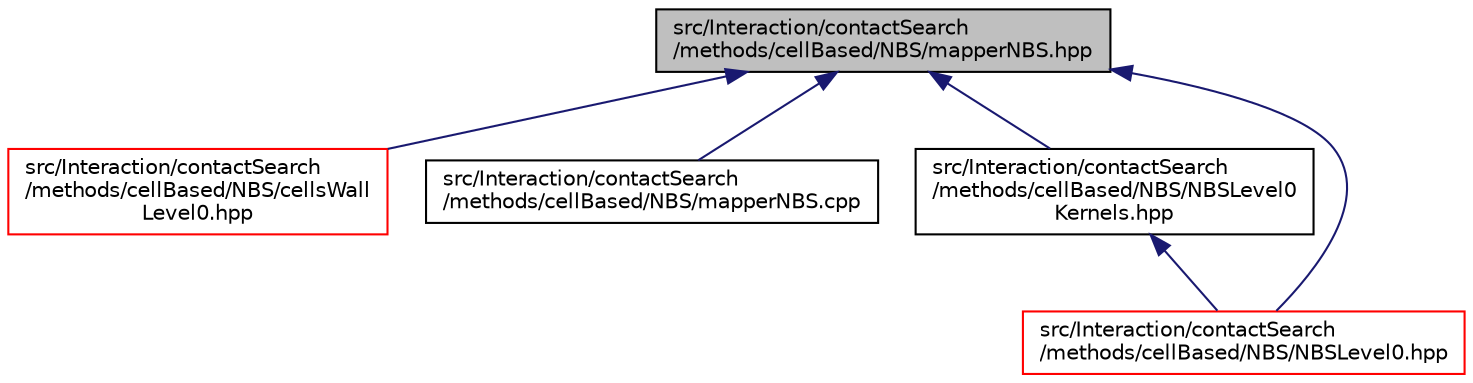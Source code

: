 digraph "src/Interaction/contactSearch/methods/cellBased/NBS/mapperNBS.hpp"
{
 // LATEX_PDF_SIZE
  edge [fontname="Helvetica",fontsize="10",labelfontname="Helvetica",labelfontsize="10"];
  node [fontname="Helvetica",fontsize="10",shape=record];
  Node1 [label="src/Interaction/contactSearch\l/methods/cellBased/NBS/mapperNBS.hpp",height=0.2,width=0.4,color="black", fillcolor="grey75", style="filled", fontcolor="black",tooltip=" "];
  Node1 -> Node2 [dir="back",color="midnightblue",fontsize="10",style="solid",fontname="Helvetica"];
  Node2 [label="src/Interaction/contactSearch\l/methods/cellBased/NBS/cellsWall\lLevel0.hpp",height=0.2,width=0.4,color="red", fillcolor="white", style="filled",URL="$cellsWallLevel0_8hpp.html",tooltip=" "];
  Node1 -> Node7 [dir="back",color="midnightblue",fontsize="10",style="solid",fontname="Helvetica"];
  Node7 [label="src/Interaction/contactSearch\l/methods/cellBased/NBS/mapperNBS.cpp",height=0.2,width=0.4,color="black", fillcolor="white", style="filled",URL="$mapperNBS_8cpp.html",tooltip=" "];
  Node1 -> Node8 [dir="back",color="midnightblue",fontsize="10",style="solid",fontname="Helvetica"];
  Node8 [label="src/Interaction/contactSearch\l/methods/cellBased/NBS/NBSLevel0\lKernels.hpp",height=0.2,width=0.4,color="black", fillcolor="white", style="filled",URL="$NBSLevel0Kernels_8hpp.html",tooltip=" "];
  Node8 -> Node9 [dir="back",color="midnightblue",fontsize="10",style="solid",fontname="Helvetica"];
  Node9 [label="src/Interaction/contactSearch\l/methods/cellBased/NBS/NBSLevel0.hpp",height=0.2,width=0.4,color="red", fillcolor="white", style="filled",URL="$NBSLevel0_8hpp.html",tooltip=" "];
  Node1 -> Node9 [dir="back",color="midnightblue",fontsize="10",style="solid",fontname="Helvetica"];
}
